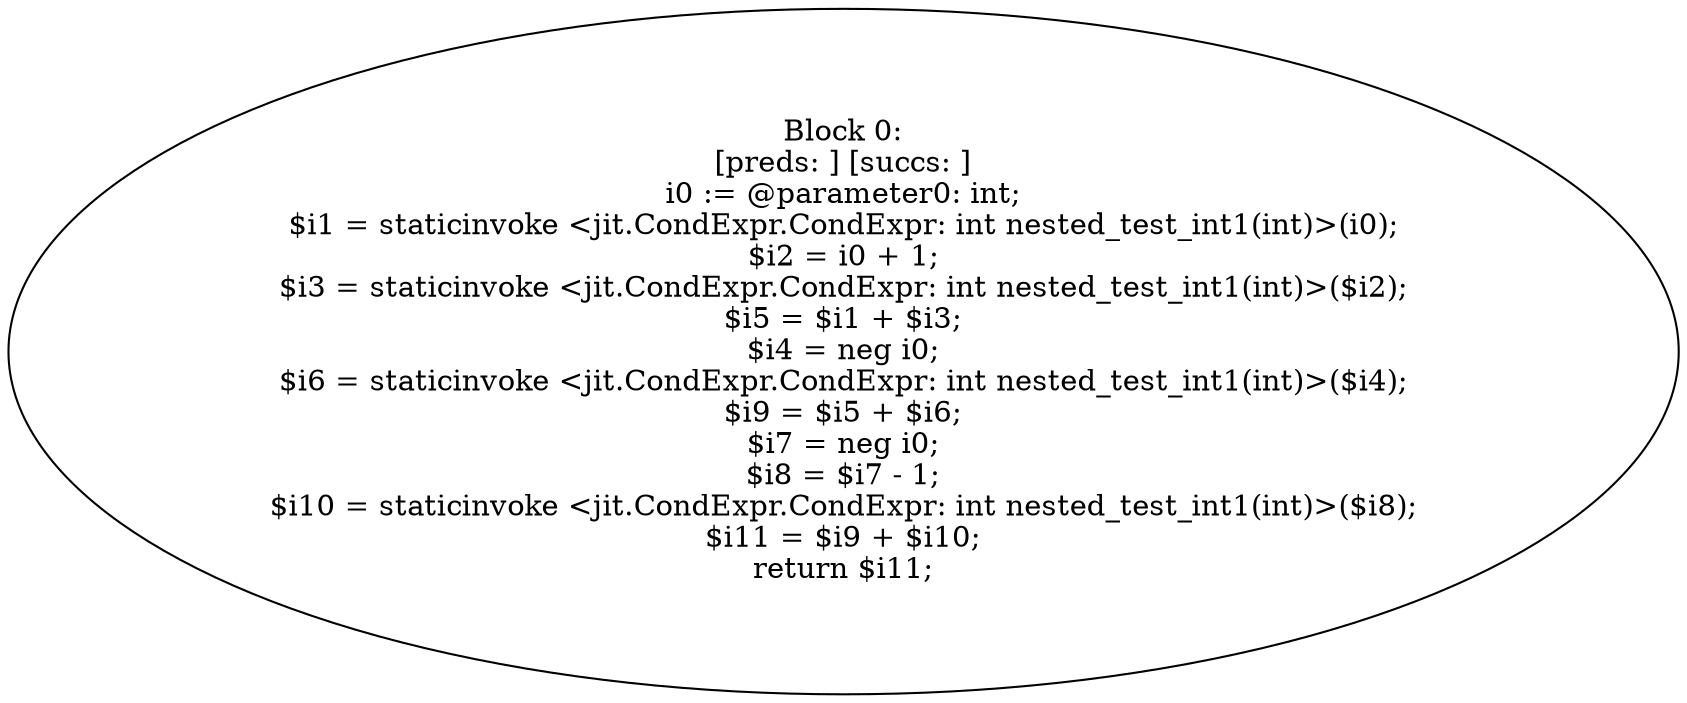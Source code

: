 digraph "unitGraph" {
    "Block 0:
[preds: ] [succs: ]
i0 := @parameter0: int;
$i1 = staticinvoke <jit.CondExpr.CondExpr: int nested_test_int1(int)>(i0);
$i2 = i0 + 1;
$i3 = staticinvoke <jit.CondExpr.CondExpr: int nested_test_int1(int)>($i2);
$i5 = $i1 + $i3;
$i4 = neg i0;
$i6 = staticinvoke <jit.CondExpr.CondExpr: int nested_test_int1(int)>($i4);
$i9 = $i5 + $i6;
$i7 = neg i0;
$i8 = $i7 - 1;
$i10 = staticinvoke <jit.CondExpr.CondExpr: int nested_test_int1(int)>($i8);
$i11 = $i9 + $i10;
return $i11;
"
}

